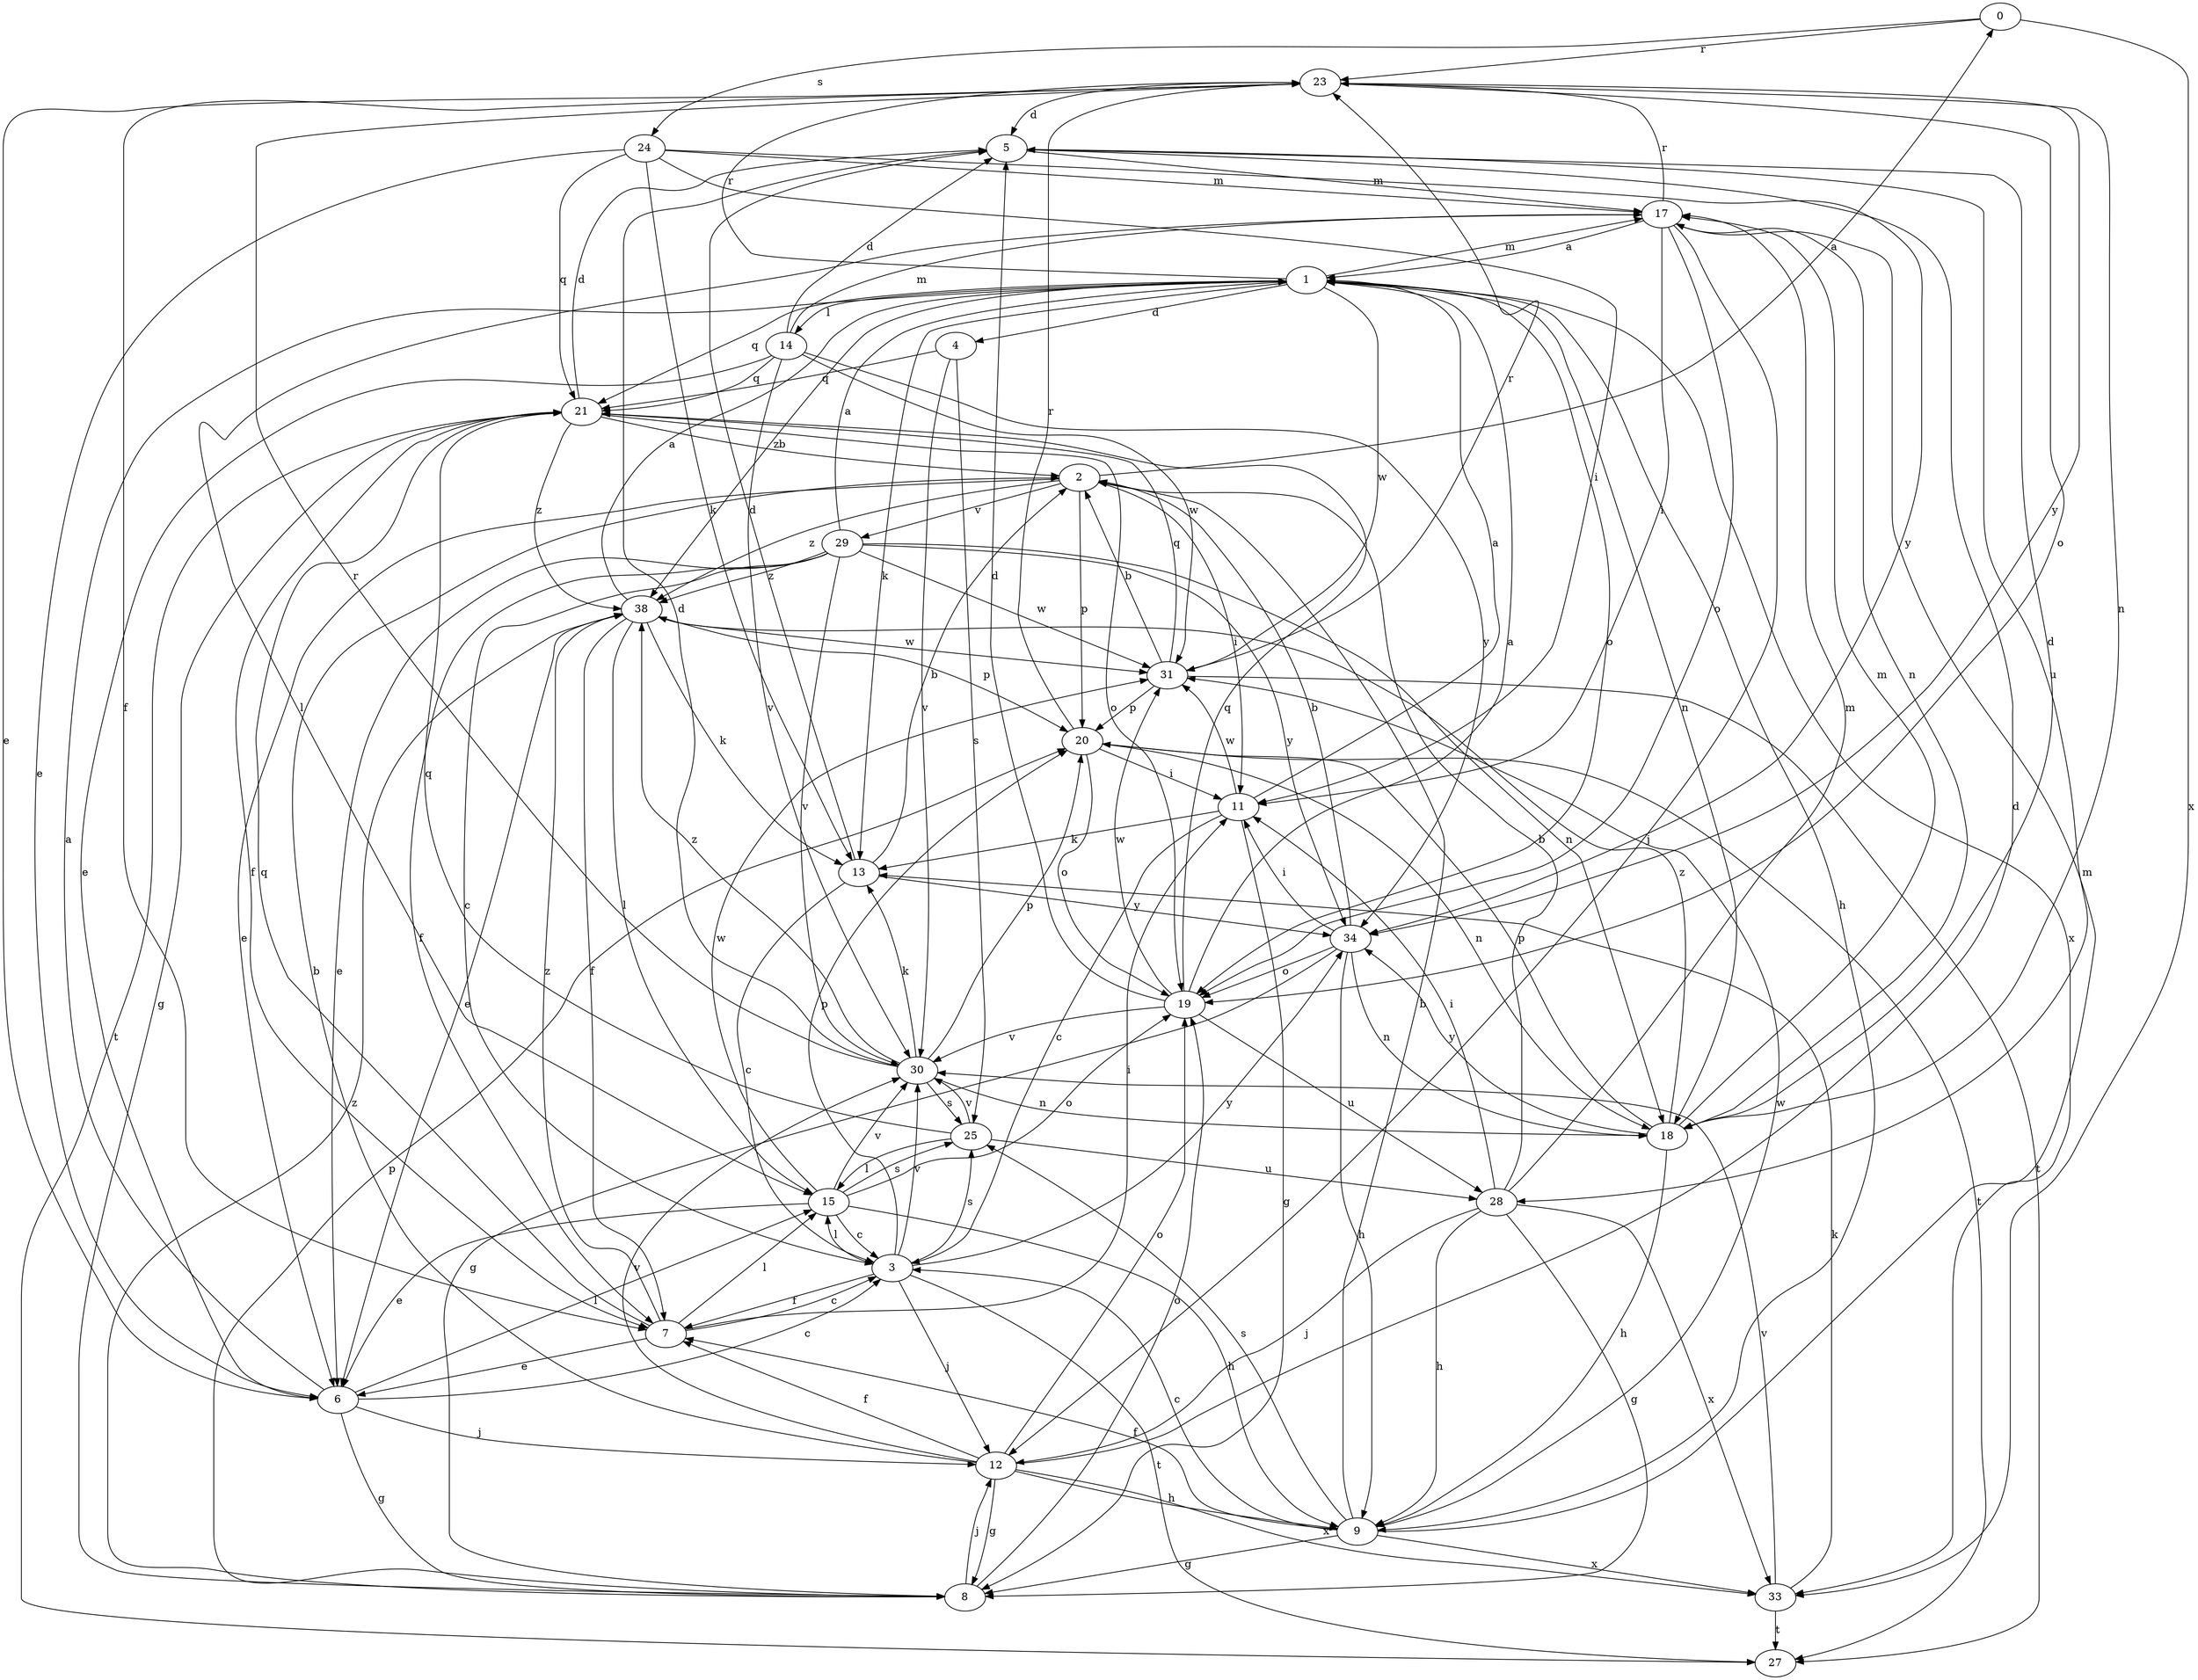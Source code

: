 strict digraph  {
0;
1;
2;
3;
4;
5;
6;
7;
8;
9;
11;
12;
13;
14;
15;
17;
18;
19;
20;
21;
23;
24;
25;
27;
28;
29;
30;
31;
33;
34;
38;
0 -> 23  [label=r];
0 -> 24  [label=s];
0 -> 33  [label=x];
1 -> 4  [label=d];
1 -> 9  [label=h];
1 -> 13  [label=k];
1 -> 14  [label=l];
1 -> 17  [label=m];
1 -> 18  [label=n];
1 -> 19  [label=o];
1 -> 21  [label=q];
1 -> 23  [label=r];
1 -> 31  [label=w];
1 -> 33  [label=x];
1 -> 38  [label=z];
2 -> 0  [label=a];
2 -> 6  [label=e];
2 -> 11  [label=i];
2 -> 20  [label=p];
2 -> 29  [label=v];
2 -> 38  [label=z];
3 -> 7  [label=f];
3 -> 12  [label=j];
3 -> 15  [label=l];
3 -> 20  [label=p];
3 -> 25  [label=s];
3 -> 27  [label=t];
3 -> 30  [label=v];
3 -> 34  [label=y];
4 -> 21  [label=q];
4 -> 25  [label=s];
4 -> 30  [label=v];
5 -> 17  [label=m];
5 -> 28  [label=u];
6 -> 1  [label=a];
6 -> 3  [label=c];
6 -> 8  [label=g];
6 -> 12  [label=j];
6 -> 15  [label=l];
7 -> 3  [label=c];
7 -> 6  [label=e];
7 -> 11  [label=i];
7 -> 15  [label=l];
7 -> 21  [label=q];
7 -> 38  [label=z];
8 -> 12  [label=j];
8 -> 19  [label=o];
8 -> 20  [label=p];
8 -> 38  [label=z];
9 -> 2  [label=b];
9 -> 3  [label=c];
9 -> 7  [label=f];
9 -> 8  [label=g];
9 -> 17  [label=m];
9 -> 25  [label=s];
9 -> 31  [label=w];
9 -> 33  [label=x];
11 -> 1  [label=a];
11 -> 3  [label=c];
11 -> 8  [label=g];
11 -> 13  [label=k];
11 -> 31  [label=w];
12 -> 2  [label=b];
12 -> 5  [label=d];
12 -> 7  [label=f];
12 -> 8  [label=g];
12 -> 9  [label=h];
12 -> 19  [label=o];
12 -> 30  [label=v];
12 -> 33  [label=x];
13 -> 2  [label=b];
13 -> 3  [label=c];
13 -> 5  [label=d];
13 -> 34  [label=y];
14 -> 5  [label=d];
14 -> 6  [label=e];
14 -> 17  [label=m];
14 -> 21  [label=q];
14 -> 30  [label=v];
14 -> 31  [label=w];
14 -> 34  [label=y];
15 -> 3  [label=c];
15 -> 6  [label=e];
15 -> 9  [label=h];
15 -> 19  [label=o];
15 -> 25  [label=s];
15 -> 30  [label=v];
15 -> 31  [label=w];
17 -> 1  [label=a];
17 -> 11  [label=i];
17 -> 12  [label=j];
17 -> 15  [label=l];
17 -> 18  [label=n];
17 -> 19  [label=o];
17 -> 23  [label=r];
18 -> 5  [label=d];
18 -> 9  [label=h];
18 -> 17  [label=m];
18 -> 20  [label=p];
18 -> 34  [label=y];
18 -> 38  [label=z];
19 -> 1  [label=a];
19 -> 5  [label=d];
19 -> 21  [label=q];
19 -> 28  [label=u];
19 -> 30  [label=v];
19 -> 31  [label=w];
20 -> 11  [label=i];
20 -> 18  [label=n];
20 -> 19  [label=o];
20 -> 23  [label=r];
20 -> 27  [label=t];
21 -> 2  [label=b];
21 -> 5  [label=d];
21 -> 7  [label=f];
21 -> 8  [label=g];
21 -> 19  [label=o];
21 -> 27  [label=t];
21 -> 38  [label=z];
23 -> 5  [label=d];
23 -> 6  [label=e];
23 -> 7  [label=f];
23 -> 18  [label=n];
23 -> 19  [label=o];
23 -> 34  [label=y];
24 -> 6  [label=e];
24 -> 11  [label=i];
24 -> 13  [label=k];
24 -> 17  [label=m];
24 -> 21  [label=q];
24 -> 34  [label=y];
25 -> 15  [label=l];
25 -> 21  [label=q];
25 -> 28  [label=u];
25 -> 30  [label=v];
28 -> 2  [label=b];
28 -> 8  [label=g];
28 -> 9  [label=h];
28 -> 11  [label=i];
28 -> 12  [label=j];
28 -> 17  [label=m];
28 -> 33  [label=x];
29 -> 1  [label=a];
29 -> 3  [label=c];
29 -> 6  [label=e];
29 -> 7  [label=f];
29 -> 18  [label=n];
29 -> 30  [label=v];
29 -> 31  [label=w];
29 -> 34  [label=y];
29 -> 38  [label=z];
30 -> 5  [label=d];
30 -> 13  [label=k];
30 -> 18  [label=n];
30 -> 20  [label=p];
30 -> 23  [label=r];
30 -> 25  [label=s];
30 -> 38  [label=z];
31 -> 2  [label=b];
31 -> 20  [label=p];
31 -> 21  [label=q];
31 -> 23  [label=r];
31 -> 27  [label=t];
33 -> 13  [label=k];
33 -> 27  [label=t];
33 -> 30  [label=v];
34 -> 2  [label=b];
34 -> 8  [label=g];
34 -> 9  [label=h];
34 -> 11  [label=i];
34 -> 18  [label=n];
34 -> 19  [label=o];
38 -> 1  [label=a];
38 -> 6  [label=e];
38 -> 7  [label=f];
38 -> 13  [label=k];
38 -> 15  [label=l];
38 -> 20  [label=p];
38 -> 31  [label=w];
}
